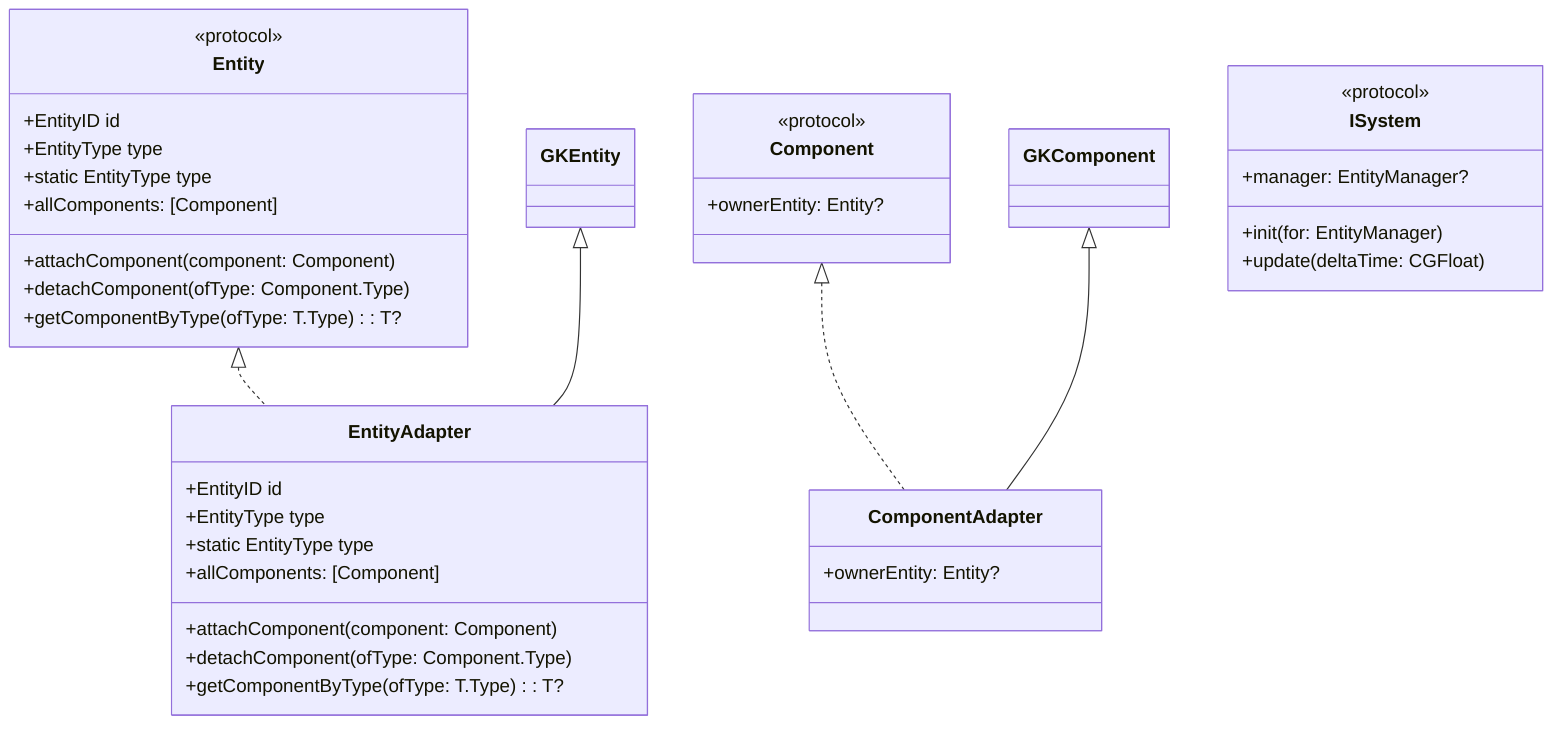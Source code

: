 classDiagram

%%=== Entity & EntityAdapter ===%%
class Entity {
    <<protocol>>
    +EntityID id
    +EntityType type
    +static EntityType type
    +attachComponent(component: Component)
    +detachComponent(ofType: Component.Type)
    +getComponentByType(ofType: T.Type): T?
    +allComponents: [Component]
}

class EntityAdapter {
    +EntityID id
    +EntityType type
    +static EntityType type
    +attachComponent(component: Component)
    +detachComponent(ofType: Component.Type)
    +getComponentByType(ofType: T.Type): T?
    +allComponents: [Component]
}

Entity <|.. EntityAdapter
GKEntity <|-- EntityAdapter

%%=== Component & ComponentAdapter ===%%
class Component {
    <<protocol>>
    +ownerEntity: Entity?
}

class ComponentAdapter {
    +ownerEntity: Entity?
}

Component <|.. ComponentAdapter
GKComponent <|-- ComponentAdapter

%%=== ISystem ===%%
class ISystem {
    <<protocol>>
    +manager: EntityManager?
    +init(for: EntityManager)
    +update(deltaTime: CGFloat)
}